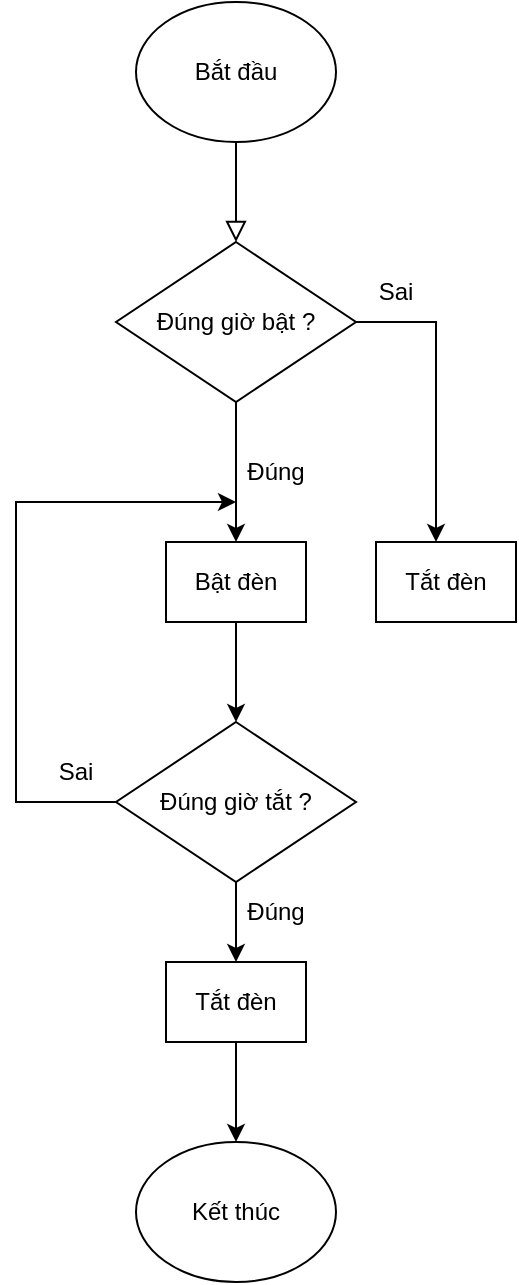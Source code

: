 <mxfile version="24.5.1" type="github">
  <diagram id="C5RBs43oDa-KdzZeNtuy" name="Page-1">
    <mxGraphModel dx="880" dy="468" grid="1" gridSize="10" guides="1" tooltips="1" connect="1" arrows="1" fold="1" page="1" pageScale="1" pageWidth="827" pageHeight="1169" math="0" shadow="0">
      <root>
        <mxCell id="WIyWlLk6GJQsqaUBKTNV-0" />
        <mxCell id="WIyWlLk6GJQsqaUBKTNV-1" parent="WIyWlLk6GJQsqaUBKTNV-0" />
        <mxCell id="WIyWlLk6GJQsqaUBKTNV-2" value="" style="rounded=0;html=1;jettySize=auto;orthogonalLoop=1;fontSize=11;endArrow=block;endFill=0;endSize=8;strokeWidth=1;shadow=0;labelBackgroundColor=none;edgeStyle=orthogonalEdgeStyle;" parent="WIyWlLk6GJQsqaUBKTNV-1" edge="1">
          <mxGeometry relative="1" as="geometry">
            <mxPoint x="370" y="120" as="sourcePoint" />
            <mxPoint x="370" y="170" as="targetPoint" />
          </mxGeometry>
        </mxCell>
        <mxCell id="LDTxwGZJkKqTOwQITVLw-0" value="Bắt đầu" style="ellipse;whiteSpace=wrap;html=1;" parent="WIyWlLk6GJQsqaUBKTNV-1" vertex="1">
          <mxGeometry x="320" y="50" width="100" height="70" as="geometry" />
        </mxCell>
        <mxCell id="ctiZR4XMK5vO0dgSd7hn-0" value="Đúng giờ bật ?" style="rhombus;whiteSpace=wrap;html=1;" parent="WIyWlLk6GJQsqaUBKTNV-1" vertex="1">
          <mxGeometry x="310" y="170" width="120" height="80" as="geometry" />
        </mxCell>
        <mxCell id="ctiZR4XMK5vO0dgSd7hn-1" value="" style="endArrow=classic;html=1;rounded=0;exitX=0.5;exitY=1;exitDx=0;exitDy=0;" parent="WIyWlLk6GJQsqaUBKTNV-1" source="ctiZR4XMK5vO0dgSd7hn-0" edge="1">
          <mxGeometry width="50" height="50" relative="1" as="geometry">
            <mxPoint x="500" y="430" as="sourcePoint" />
            <mxPoint x="370" y="320" as="targetPoint" />
          </mxGeometry>
        </mxCell>
        <mxCell id="ctiZR4XMK5vO0dgSd7hn-2" value="Đúng" style="text;html=1;align=center;verticalAlign=middle;whiteSpace=wrap;rounded=0;" parent="WIyWlLk6GJQsqaUBKTNV-1" vertex="1">
          <mxGeometry x="360" y="270" width="60" height="30" as="geometry" />
        </mxCell>
        <mxCell id="ctiZR4XMK5vO0dgSd7hn-3" value="" style="endArrow=classic;html=1;rounded=0;exitX=1;exitY=0.5;exitDx=0;exitDy=0;" parent="WIyWlLk6GJQsqaUBKTNV-1" source="ctiZR4XMK5vO0dgSd7hn-0" edge="1">
          <mxGeometry width="50" height="50" relative="1" as="geometry">
            <mxPoint x="500" y="430" as="sourcePoint" />
            <mxPoint x="470" y="320" as="targetPoint" />
            <Array as="points">
              <mxPoint x="470" y="210" />
              <mxPoint x="470" y="270" />
            </Array>
          </mxGeometry>
        </mxCell>
        <mxCell id="ctiZR4XMK5vO0dgSd7hn-4" value="Sai" style="text;html=1;align=center;verticalAlign=middle;whiteSpace=wrap;rounded=0;" parent="WIyWlLk6GJQsqaUBKTNV-1" vertex="1">
          <mxGeometry x="420" y="180" width="60" height="30" as="geometry" />
        </mxCell>
        <mxCell id="ctiZR4XMK5vO0dgSd7hn-6" value="Bật đèn" style="rounded=0;whiteSpace=wrap;html=1;" parent="WIyWlLk6GJQsqaUBKTNV-1" vertex="1">
          <mxGeometry x="335" y="320" width="70" height="40" as="geometry" />
        </mxCell>
        <mxCell id="ctiZR4XMK5vO0dgSd7hn-7" value="Tắt đèn" style="rounded=0;whiteSpace=wrap;html=1;" parent="WIyWlLk6GJQsqaUBKTNV-1" vertex="1">
          <mxGeometry x="440" y="320" width="70" height="40" as="geometry" />
        </mxCell>
        <mxCell id="ctiZR4XMK5vO0dgSd7hn-8" value="" style="endArrow=classic;html=1;rounded=0;exitX=0.5;exitY=1;exitDx=0;exitDy=0;" parent="WIyWlLk6GJQsqaUBKTNV-1" source="ctiZR4XMK5vO0dgSd7hn-6" edge="1">
          <mxGeometry width="50" height="50" relative="1" as="geometry">
            <mxPoint x="490" y="470" as="sourcePoint" />
            <mxPoint x="370" y="410" as="targetPoint" />
          </mxGeometry>
        </mxCell>
        <mxCell id="ctiZR4XMK5vO0dgSd7hn-12" value="Đúng giờ tắt ?" style="rhombus;whiteSpace=wrap;html=1;" parent="WIyWlLk6GJQsqaUBKTNV-1" vertex="1">
          <mxGeometry x="310" y="410" width="120" height="80" as="geometry" />
        </mxCell>
        <mxCell id="ctiZR4XMK5vO0dgSd7hn-19" value="Sai" style="text;html=1;align=center;verticalAlign=middle;whiteSpace=wrap;rounded=0;" parent="WIyWlLk6GJQsqaUBKTNV-1" vertex="1">
          <mxGeometry x="260" y="420" width="60" height="30" as="geometry" />
        </mxCell>
        <mxCell id="ctiZR4XMK5vO0dgSd7hn-20" value="" style="endArrow=classic;html=1;rounded=0;exitX=0;exitY=0.5;exitDx=0;exitDy=0;" parent="WIyWlLk6GJQsqaUBKTNV-1" source="ctiZR4XMK5vO0dgSd7hn-12" edge="1">
          <mxGeometry width="50" height="50" relative="1" as="geometry">
            <mxPoint x="350" y="410" as="sourcePoint" />
            <mxPoint x="370" y="300" as="targetPoint" />
            <Array as="points">
              <mxPoint x="260" y="450" />
              <mxPoint x="260" y="300" />
            </Array>
          </mxGeometry>
        </mxCell>
        <mxCell id="ctiZR4XMK5vO0dgSd7hn-21" value="Tắt đèn" style="rounded=0;whiteSpace=wrap;html=1;" parent="WIyWlLk6GJQsqaUBKTNV-1" vertex="1">
          <mxGeometry x="335" y="530" width="70" height="40" as="geometry" />
        </mxCell>
        <mxCell id="ctiZR4XMK5vO0dgSd7hn-22" value="" style="endArrow=classic;html=1;rounded=0;exitX=0.5;exitY=1;exitDx=0;exitDy=0;" parent="WIyWlLk6GJQsqaUBKTNV-1" source="ctiZR4XMK5vO0dgSd7hn-12" target="ctiZR4XMK5vO0dgSd7hn-21" edge="1">
          <mxGeometry width="50" height="50" relative="1" as="geometry">
            <mxPoint x="350" y="480" as="sourcePoint" />
            <mxPoint x="400" y="430" as="targetPoint" />
          </mxGeometry>
        </mxCell>
        <mxCell id="ctiZR4XMK5vO0dgSd7hn-23" value="Đúng" style="text;html=1;align=center;verticalAlign=middle;whiteSpace=wrap;rounded=0;" parent="WIyWlLk6GJQsqaUBKTNV-1" vertex="1">
          <mxGeometry x="360" y="490" width="60" height="30" as="geometry" />
        </mxCell>
        <mxCell id="ctiZR4XMK5vO0dgSd7hn-24" value="" style="endArrow=classic;html=1;rounded=0;exitX=0.5;exitY=1;exitDx=0;exitDy=0;" parent="WIyWlLk6GJQsqaUBKTNV-1" source="ctiZR4XMK5vO0dgSd7hn-21" edge="1">
          <mxGeometry width="50" height="50" relative="1" as="geometry">
            <mxPoint x="350" y="480" as="sourcePoint" />
            <mxPoint x="370" y="620" as="targetPoint" />
          </mxGeometry>
        </mxCell>
        <mxCell id="ctiZR4XMK5vO0dgSd7hn-25" value="Kết thúc" style="ellipse;whiteSpace=wrap;html=1;" parent="WIyWlLk6GJQsqaUBKTNV-1" vertex="1">
          <mxGeometry x="320" y="620" width="100" height="70" as="geometry" />
        </mxCell>
      </root>
    </mxGraphModel>
  </diagram>
</mxfile>
